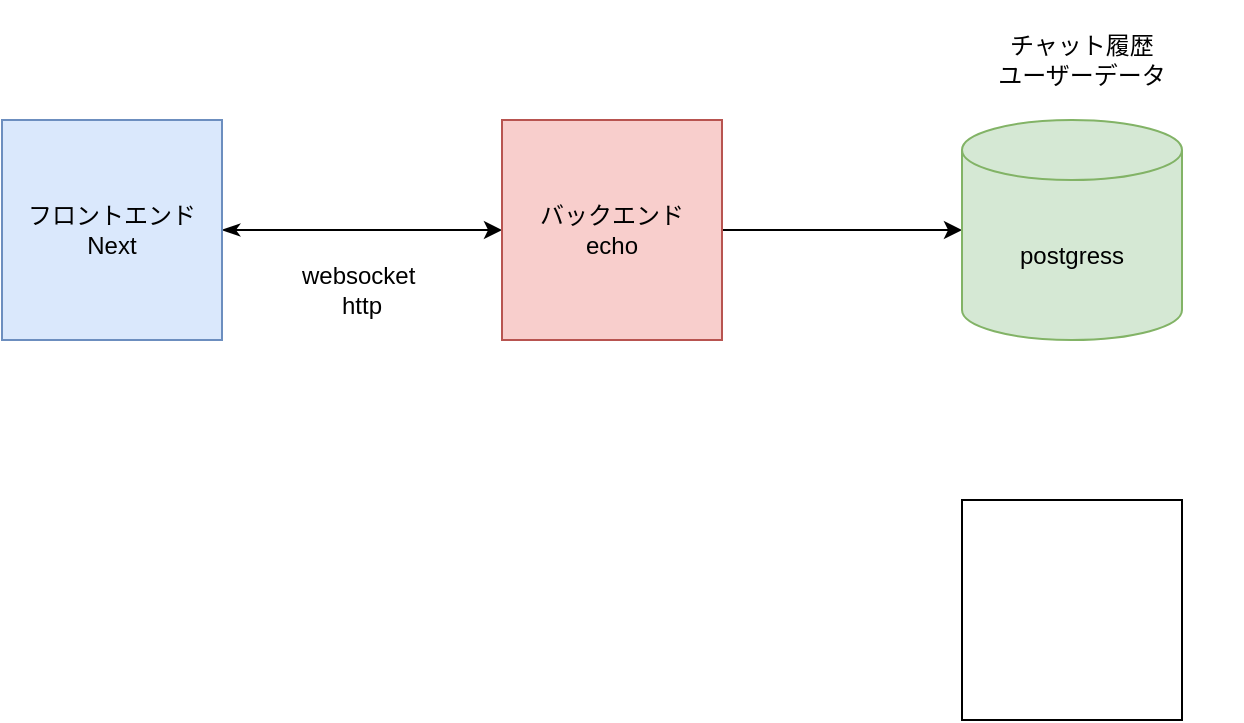 <mxfile version="24.7.8">
  <diagram name="ページ1" id="GKhhoQQIBIWtIydKWZLs">
    <mxGraphModel dx="1292" dy="549" grid="1" gridSize="10" guides="1" tooltips="1" connect="1" arrows="1" fold="1" page="1" pageScale="1" pageWidth="827" pageHeight="1169" math="0" shadow="0">
      <root>
        <mxCell id="0" />
        <mxCell id="1" parent="0" />
        <mxCell id="YlwnluBW2KXH7HdDRIEg-5" style="edgeStyle=orthogonalEdgeStyle;rounded=0;orthogonalLoop=1;jettySize=auto;html=1;exitX=1;exitY=0.5;exitDx=0;exitDy=0;entryX=0;entryY=0.5;entryDx=0;entryDy=0;startArrow=classicThin;startFill=1;" edge="1" parent="1" source="YlwnluBW2KXH7HdDRIEg-2" target="YlwnluBW2KXH7HdDRIEg-4">
          <mxGeometry relative="1" as="geometry" />
        </mxCell>
        <mxCell id="YlwnluBW2KXH7HdDRIEg-2" value="フロントエンド&lt;div&gt;Next&lt;/div&gt;" style="whiteSpace=wrap;html=1;aspect=fixed;fillColor=#dae8fc;strokeColor=#6c8ebf;" vertex="1" parent="1">
          <mxGeometry x="130" y="190" width="110" height="110" as="geometry" />
        </mxCell>
        <mxCell id="YlwnluBW2KXH7HdDRIEg-13" style="edgeStyle=orthogonalEdgeStyle;rounded=0;orthogonalLoop=1;jettySize=auto;html=1;entryX=0;entryY=0.5;entryDx=0;entryDy=0;entryPerimeter=0;" edge="1" parent="1" source="YlwnluBW2KXH7HdDRIEg-4" target="YlwnluBW2KXH7HdDRIEg-9">
          <mxGeometry relative="1" as="geometry">
            <mxPoint x="590" y="245" as="targetPoint" />
          </mxGeometry>
        </mxCell>
        <mxCell id="YlwnluBW2KXH7HdDRIEg-4" value="バックエンド&lt;div&gt;echo&lt;/div&gt;" style="whiteSpace=wrap;html=1;aspect=fixed;fillColor=#f8cecc;strokeColor=#b85450;" vertex="1" parent="1">
          <mxGeometry x="380" y="190" width="110" height="110" as="geometry" />
        </mxCell>
        <mxCell id="YlwnluBW2KXH7HdDRIEg-8" value="websocket&amp;nbsp;&lt;div&gt;http&lt;/div&gt;" style="text;html=1;align=center;verticalAlign=middle;whiteSpace=wrap;rounded=0;" vertex="1" parent="1">
          <mxGeometry x="280" y="260" width="60" height="30" as="geometry" />
        </mxCell>
        <mxCell id="YlwnluBW2KXH7HdDRIEg-9" value="postgress" style="shape=cylinder3;whiteSpace=wrap;html=1;boundedLbl=1;backgroundOutline=1;size=15;fillColor=#d5e8d4;strokeColor=#82b366;" vertex="1" parent="1">
          <mxGeometry x="610" y="190" width="110" height="110" as="geometry" />
        </mxCell>
        <mxCell id="YlwnluBW2KXH7HdDRIEg-14" value="" style="whiteSpace=wrap;html=1;aspect=fixed;" vertex="1" parent="1">
          <mxGeometry x="610" y="380" width="110" height="110" as="geometry" />
        </mxCell>
        <mxCell id="YlwnluBW2KXH7HdDRIEg-15" value="チャット履歴&lt;div&gt;ユーザーデータ&lt;/div&gt;" style="text;html=1;align=center;verticalAlign=middle;whiteSpace=wrap;rounded=0;" vertex="1" parent="1">
          <mxGeometry x="590" y="130" width="160" height="60" as="geometry" />
        </mxCell>
      </root>
    </mxGraphModel>
  </diagram>
</mxfile>
